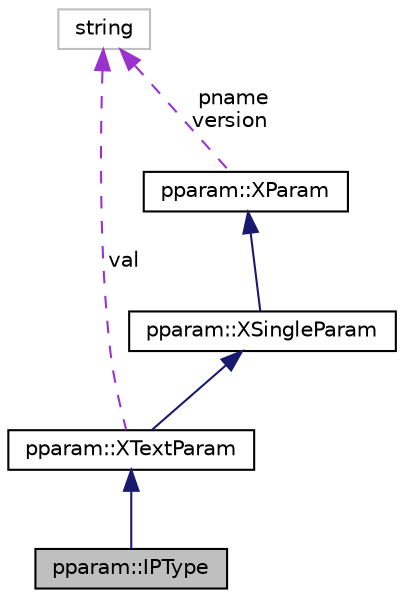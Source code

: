digraph "pparam::IPType"
{
 // LATEX_PDF_SIZE
  edge [fontname="Helvetica",fontsize="10",labelfontname="Helvetica",labelfontsize="10"];
  node [fontname="Helvetica",fontsize="10",shape=record];
  Node1 [label="pparam::IPType",height=0.2,width=0.4,color="black", fillcolor="grey75", style="filled", fontcolor="black",tooltip=" "];
  Node2 -> Node1 [dir="back",color="midnightblue",fontsize="10",style="solid",fontname="Helvetica"];
  Node2 [label="pparam::XTextParam",height=0.2,width=0.4,color="black", fillcolor="white", style="filled",URL="$classpparam_1_1XTextParam.html",tooltip=" "];
  Node3 -> Node2 [dir="back",color="midnightblue",fontsize="10",style="solid",fontname="Helvetica"];
  Node3 [label="pparam::XSingleParam",height=0.2,width=0.4,color="black", fillcolor="white", style="filled",URL="$classpparam_1_1XSingleParam.html",tooltip=" "];
  Node4 -> Node3 [dir="back",color="midnightblue",fontsize="10",style="solid",fontname="Helvetica"];
  Node4 [label="pparam::XParam",height=0.2,width=0.4,color="black", fillcolor="white", style="filled",URL="$classpparam_1_1XParam.html",tooltip=" "];
  Node5 -> Node4 [dir="back",color="darkorchid3",fontsize="10",style="dashed",label=" pname\nversion" ,fontname="Helvetica"];
  Node5 [label="string",height=0.2,width=0.4,color="grey75", fillcolor="white", style="filled",tooltip=" "];
  Node5 -> Node2 [dir="back",color="darkorchid3",fontsize="10",style="dashed",label=" val" ,fontname="Helvetica"];
}
